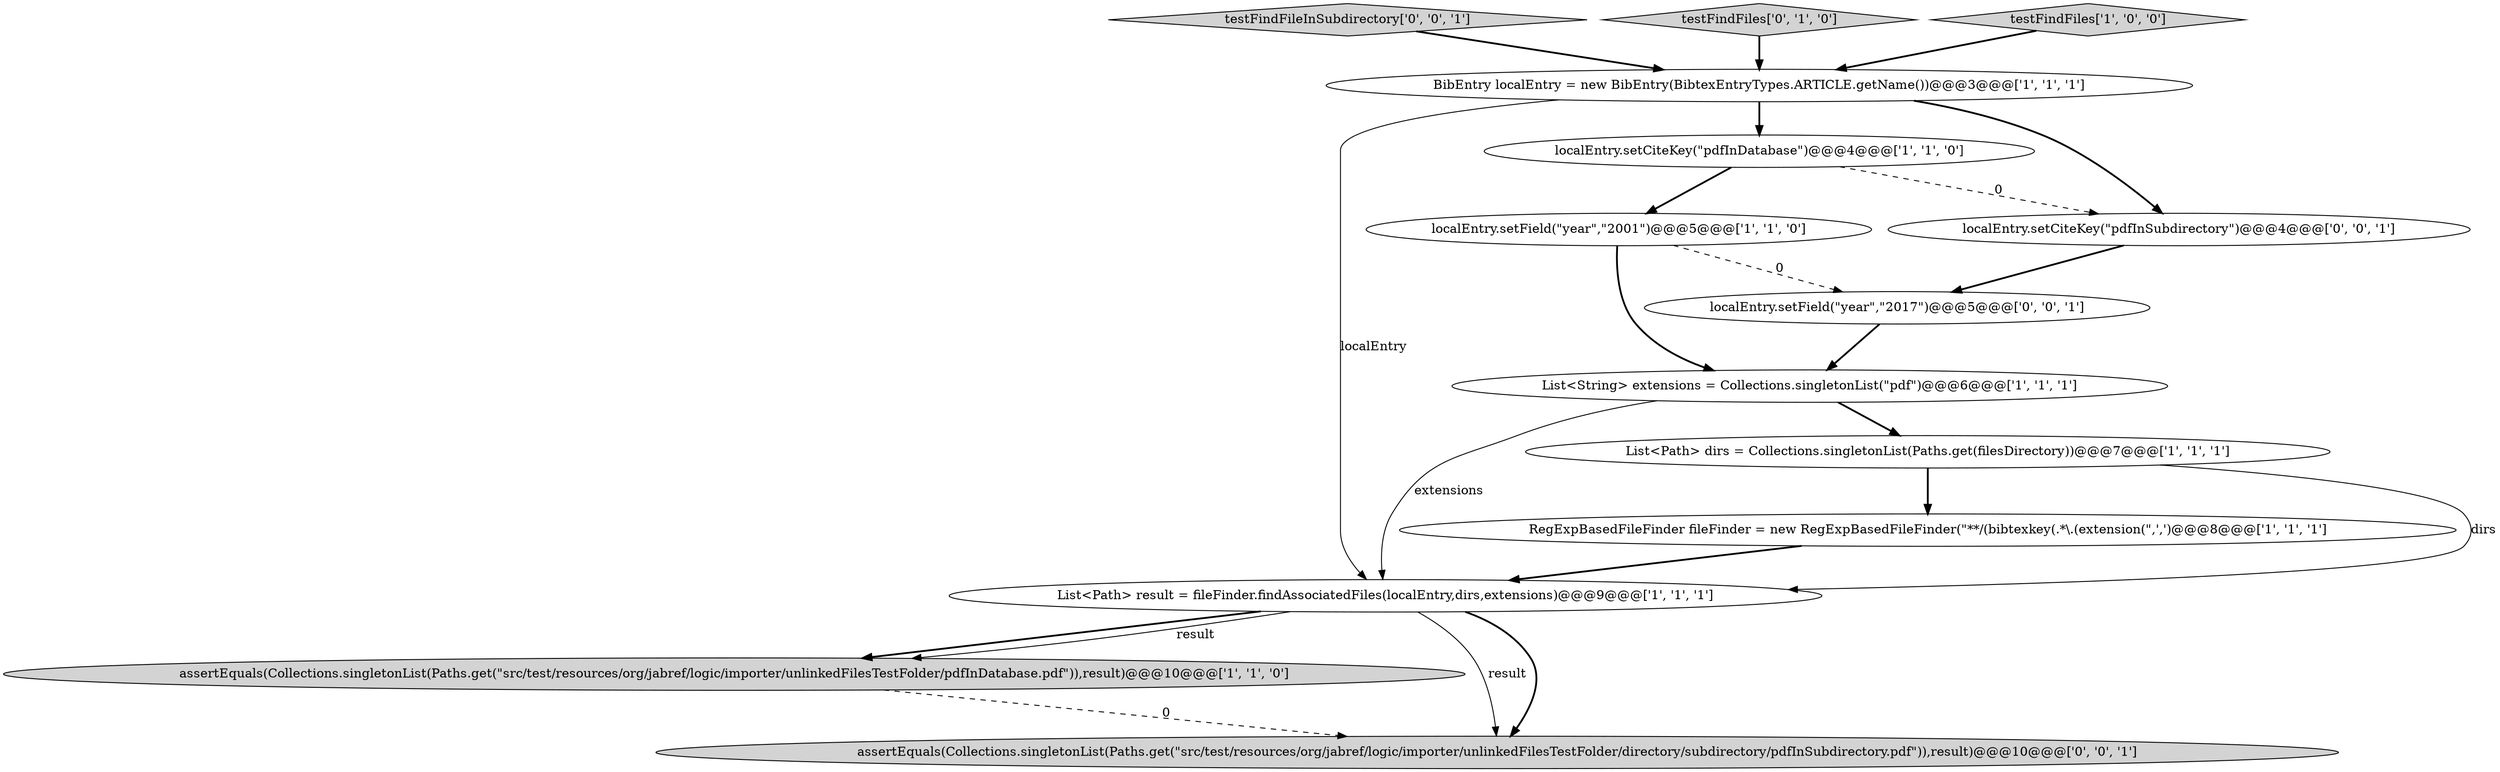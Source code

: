 digraph {
4 [style = filled, label = "BibEntry localEntry = new BibEntry(BibtexEntryTypes.ARTICLE.getName())@@@3@@@['1', '1', '1']", fillcolor = white, shape = ellipse image = "AAA0AAABBB1BBB"];
5 [style = filled, label = "RegExpBasedFileFinder fileFinder = new RegExpBasedFileFinder(\"**/(bibtexkey(.*\\.(extension(\",',')@@@8@@@['1', '1', '1']", fillcolor = white, shape = ellipse image = "AAA0AAABBB1BBB"];
13 [style = filled, label = "localEntry.setField(\"year\",\"2017\")@@@5@@@['0', '0', '1']", fillcolor = white, shape = ellipse image = "AAA0AAABBB3BBB"];
6 [style = filled, label = "List<String> extensions = Collections.singletonList(\"pdf\")@@@6@@@['1', '1', '1']", fillcolor = white, shape = ellipse image = "AAA0AAABBB1BBB"];
7 [style = filled, label = "localEntry.setField(\"year\",\"2001\")@@@5@@@['1', '1', '0']", fillcolor = white, shape = ellipse image = "AAA0AAABBB1BBB"];
11 [style = filled, label = "testFindFileInSubdirectory['0', '0', '1']", fillcolor = lightgray, shape = diamond image = "AAA0AAABBB3BBB"];
12 [style = filled, label = "localEntry.setCiteKey(\"pdfInSubdirectory\")@@@4@@@['0', '0', '1']", fillcolor = white, shape = ellipse image = "AAA0AAABBB3BBB"];
8 [style = filled, label = "assertEquals(Collections.singletonList(Paths.get(\"src/test/resources/org/jabref/logic/importer/unlinkedFilesTestFolder/pdfInDatabase.pdf\")),result)@@@10@@@['1', '1', '0']", fillcolor = lightgray, shape = ellipse image = "AAA0AAABBB1BBB"];
10 [style = filled, label = "assertEquals(Collections.singletonList(Paths.get(\"src/test/resources/org/jabref/logic/importer/unlinkedFilesTestFolder/directory/subdirectory/pdfInSubdirectory.pdf\")),result)@@@10@@@['0', '0', '1']", fillcolor = lightgray, shape = ellipse image = "AAA0AAABBB3BBB"];
0 [style = filled, label = "List<Path> dirs = Collections.singletonList(Paths.get(filesDirectory))@@@7@@@['1', '1', '1']", fillcolor = white, shape = ellipse image = "AAA0AAABBB1BBB"];
9 [style = filled, label = "testFindFiles['0', '1', '0']", fillcolor = lightgray, shape = diamond image = "AAA0AAABBB2BBB"];
2 [style = filled, label = "testFindFiles['1', '0', '0']", fillcolor = lightgray, shape = diamond image = "AAA0AAABBB1BBB"];
1 [style = filled, label = "List<Path> result = fileFinder.findAssociatedFiles(localEntry,dirs,extensions)@@@9@@@['1', '1', '1']", fillcolor = white, shape = ellipse image = "AAA0AAABBB1BBB"];
3 [style = filled, label = "localEntry.setCiteKey(\"pdfInDatabase\")@@@4@@@['1', '1', '0']", fillcolor = white, shape = ellipse image = "AAA0AAABBB1BBB"];
4->3 [style = bold, label=""];
1->8 [style = bold, label=""];
8->10 [style = dashed, label="0"];
6->1 [style = solid, label="extensions"];
9->4 [style = bold, label=""];
11->4 [style = bold, label=""];
4->1 [style = solid, label="localEntry"];
1->8 [style = solid, label="result"];
6->0 [style = bold, label=""];
2->4 [style = bold, label=""];
1->10 [style = solid, label="result"];
0->1 [style = solid, label="dirs"];
12->13 [style = bold, label=""];
5->1 [style = bold, label=""];
3->12 [style = dashed, label="0"];
3->7 [style = bold, label=""];
7->6 [style = bold, label=""];
7->13 [style = dashed, label="0"];
4->12 [style = bold, label=""];
13->6 [style = bold, label=""];
1->10 [style = bold, label=""];
0->5 [style = bold, label=""];
}
